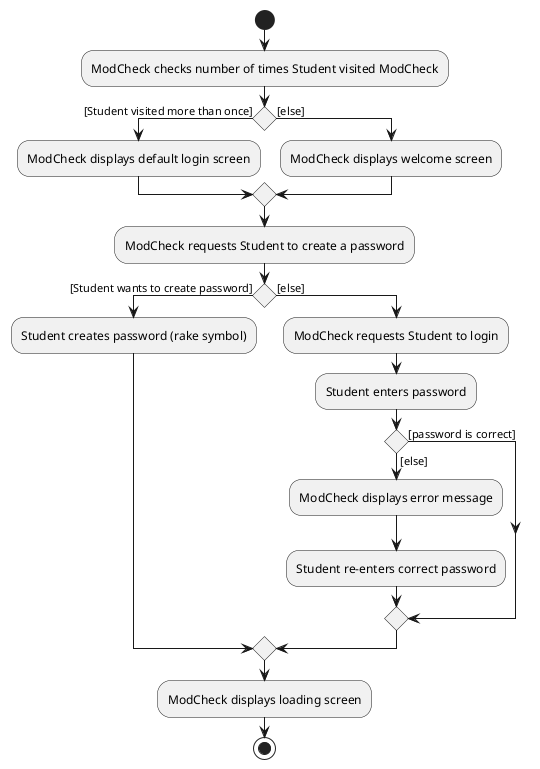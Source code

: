 @startuml
'https://plantuml.com/activity-diagram-beta

start
:ModCheck checks number of times Student visited ModCheck;
if () then ([Student visited more than once])
    :ModCheck displays default login screen;
else ([else])
    :ModCheck displays welcome screen;
endif
:ModCheck requests Student to create a password;
    if () then ([Student wants to create password])
        :Student creates password (rake symbol);
    else ([else])
        :ModCheck requests Student to login;
        :Student enters password;
        if () then ([password is correct])
        else ([else])
            :ModCheck displays error message;
            :Student re-enters correct password;
        endif
    endif
    :ModCheck displays loading screen;
stop

@enduml
